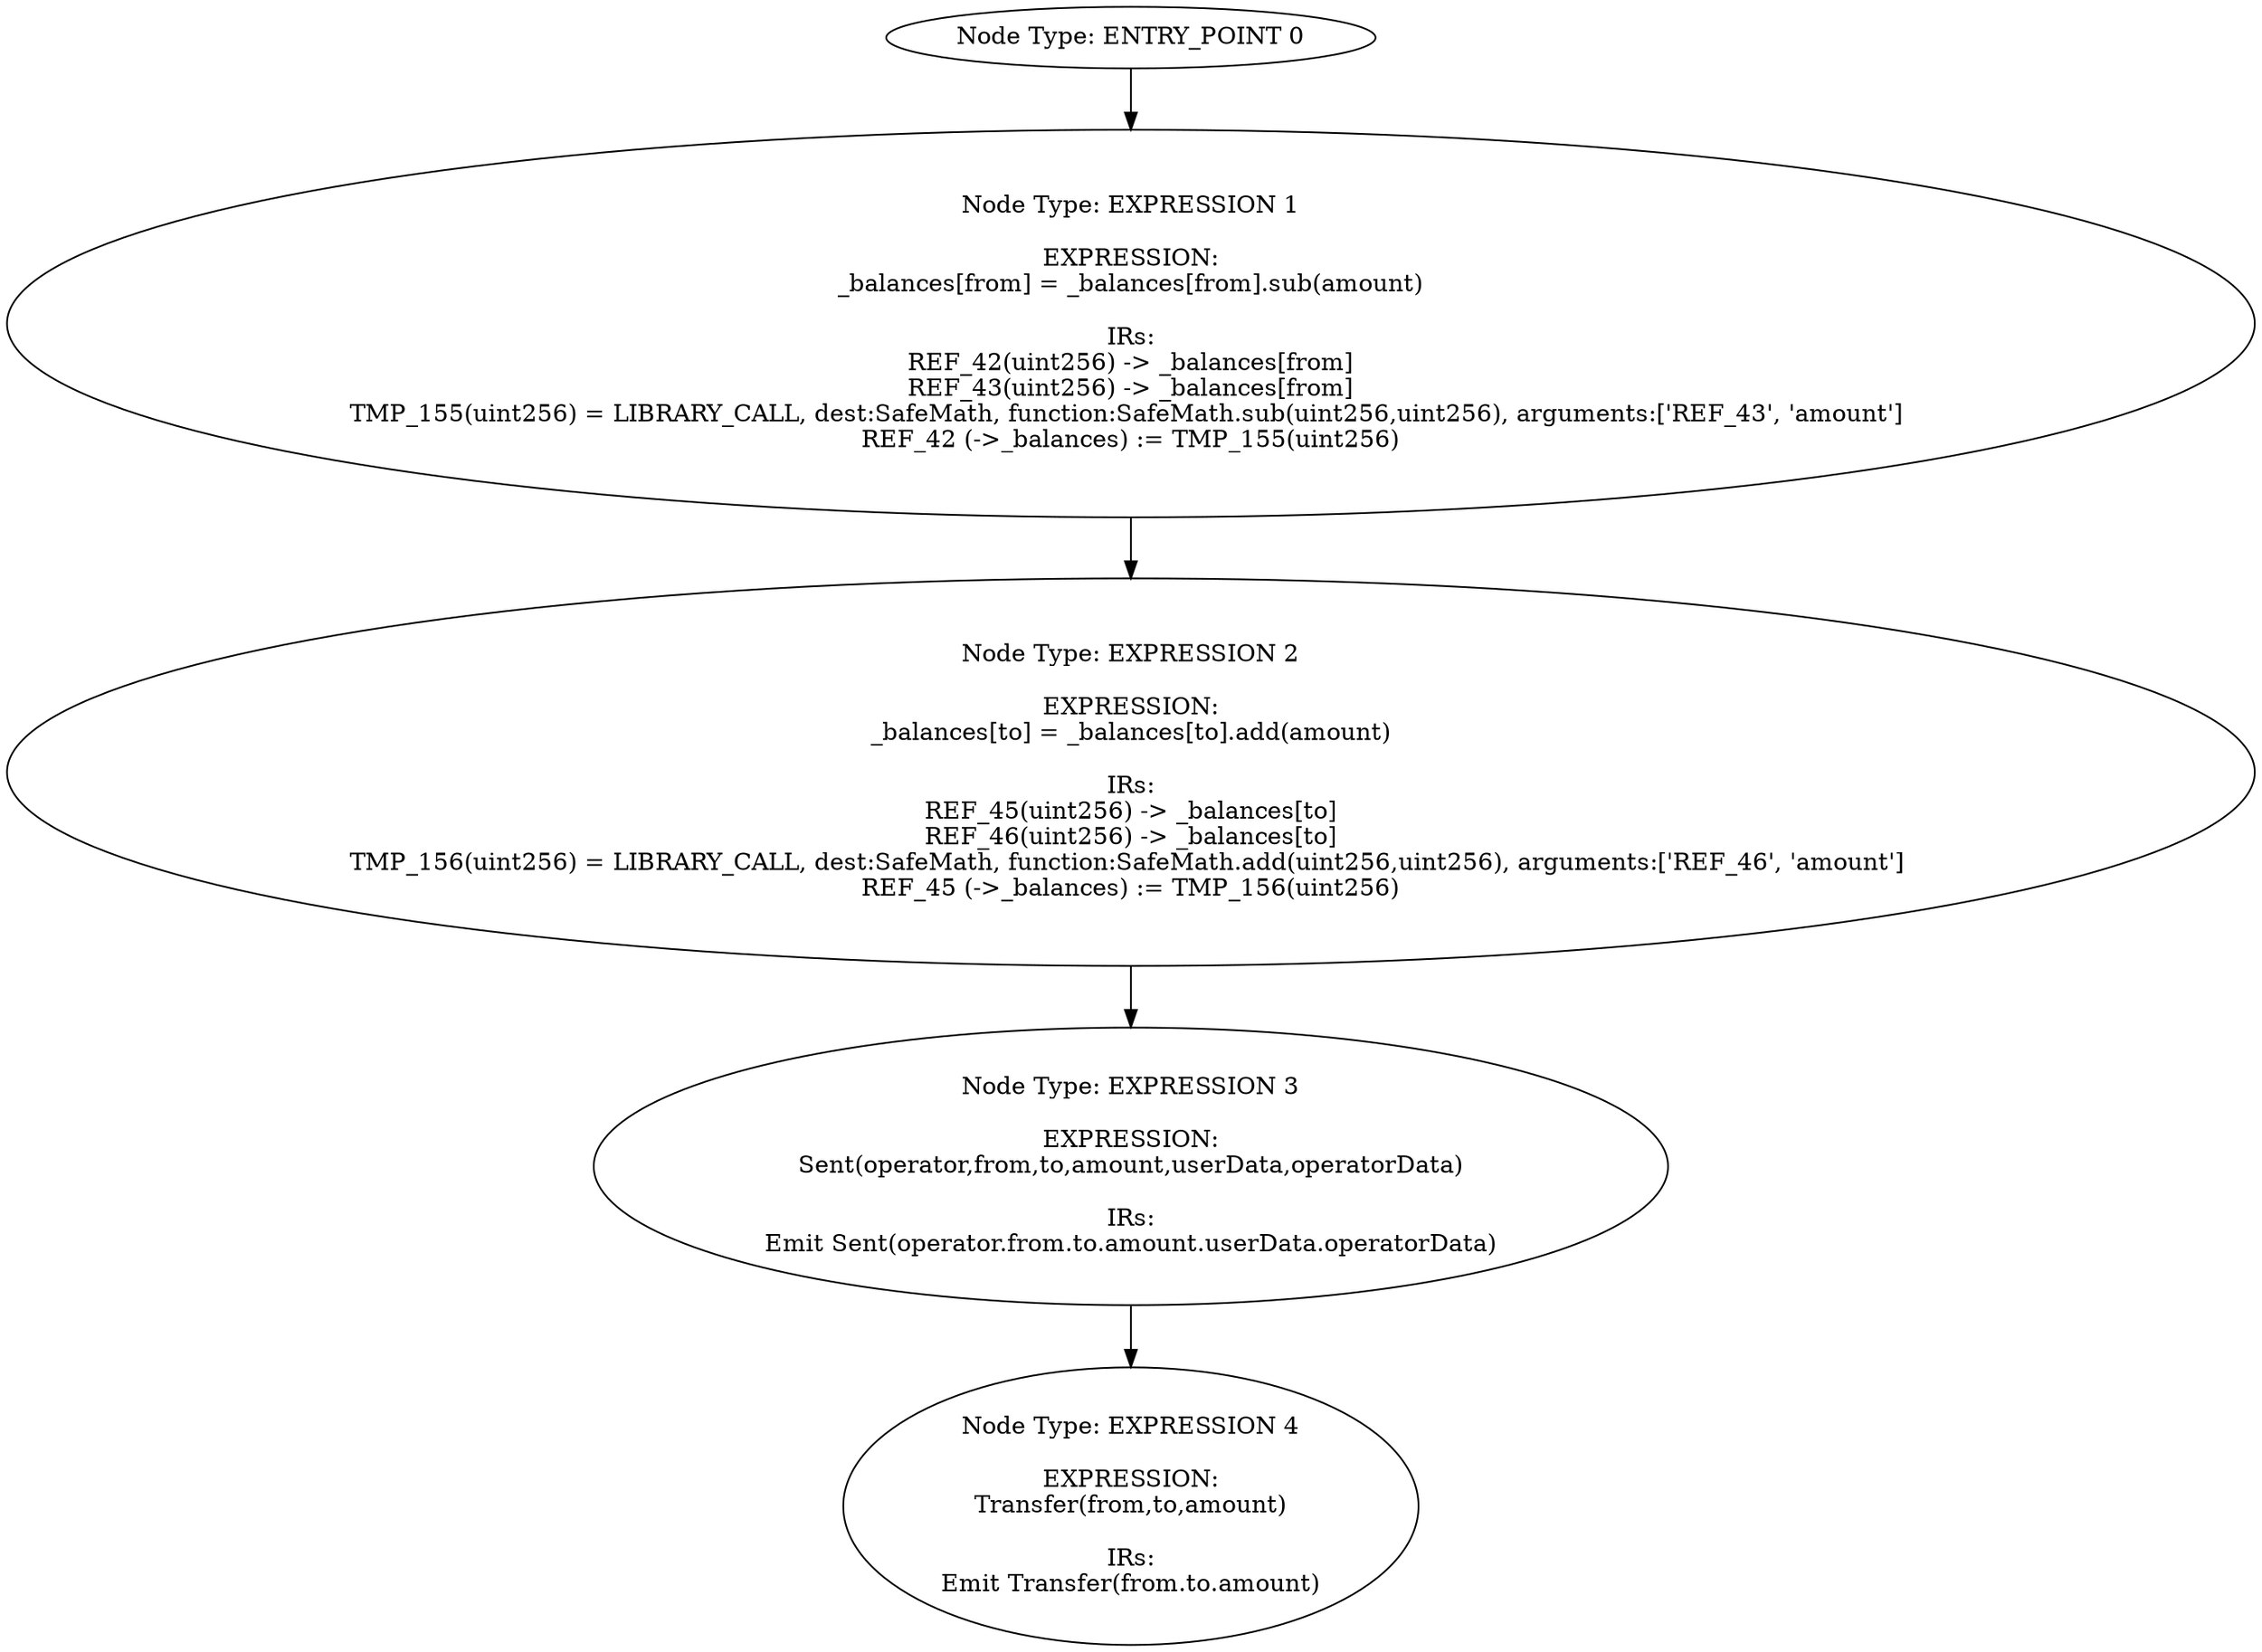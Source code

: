 digraph{
0[label="Node Type: ENTRY_POINT 0
"];
0->1;
1[label="Node Type: EXPRESSION 1

EXPRESSION:
_balances[from] = _balances[from].sub(amount)

IRs:
REF_42(uint256) -> _balances[from]
REF_43(uint256) -> _balances[from]
TMP_155(uint256) = LIBRARY_CALL, dest:SafeMath, function:SafeMath.sub(uint256,uint256), arguments:['REF_43', 'amount'] 
REF_42 (->_balances) := TMP_155(uint256)"];
1->2;
2[label="Node Type: EXPRESSION 2

EXPRESSION:
_balances[to] = _balances[to].add(amount)

IRs:
REF_45(uint256) -> _balances[to]
REF_46(uint256) -> _balances[to]
TMP_156(uint256) = LIBRARY_CALL, dest:SafeMath, function:SafeMath.add(uint256,uint256), arguments:['REF_46', 'amount'] 
REF_45 (->_balances) := TMP_156(uint256)"];
2->3;
3[label="Node Type: EXPRESSION 3

EXPRESSION:
Sent(operator,from,to,amount,userData,operatorData)

IRs:
Emit Sent(operator.from.to.amount.userData.operatorData)"];
3->4;
4[label="Node Type: EXPRESSION 4

EXPRESSION:
Transfer(from,to,amount)

IRs:
Emit Transfer(from.to.amount)"];
}

